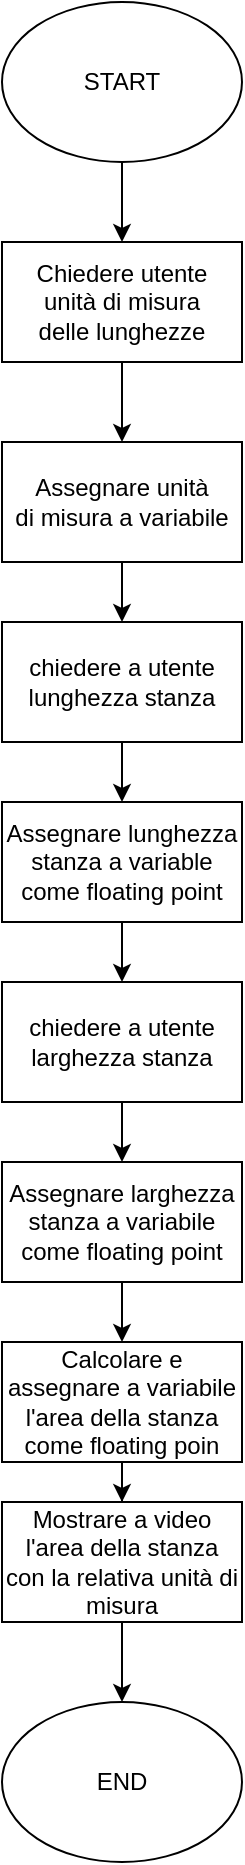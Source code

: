 <mxfile version="24.0.4" type="device">
  <diagram name="Pagina-1" id="0AnqsW0-YUTx0QtPRq2M">
    <mxGraphModel dx="880" dy="529" grid="1" gridSize="10" guides="1" tooltips="1" connect="1" arrows="1" fold="1" page="1" pageScale="1" pageWidth="827" pageHeight="1169" math="0" shadow="0">
      <root>
        <mxCell id="0" />
        <mxCell id="1" parent="0" />
        <mxCell id="PD82eA1up8iGm1APiTmn-3" value="" style="edgeStyle=orthogonalEdgeStyle;rounded=0;orthogonalLoop=1;jettySize=auto;html=1;" edge="1" parent="1" source="PD82eA1up8iGm1APiTmn-1" target="PD82eA1up8iGm1APiTmn-2">
          <mxGeometry relative="1" as="geometry" />
        </mxCell>
        <mxCell id="PD82eA1up8iGm1APiTmn-1" value="START" style="ellipse;whiteSpace=wrap;html=1;" vertex="1" parent="1">
          <mxGeometry x="354" y="10" width="120" height="80" as="geometry" />
        </mxCell>
        <mxCell id="PD82eA1up8iGm1APiTmn-5" value="" style="edgeStyle=orthogonalEdgeStyle;rounded=0;orthogonalLoop=1;jettySize=auto;html=1;" edge="1" parent="1" source="PD82eA1up8iGm1APiTmn-2" target="PD82eA1up8iGm1APiTmn-4">
          <mxGeometry relative="1" as="geometry" />
        </mxCell>
        <mxCell id="PD82eA1up8iGm1APiTmn-2" value="Chiedere utente&lt;div&gt;unità di misura&lt;/div&gt;&lt;div&gt;delle lunghezze&lt;/div&gt;" style="whiteSpace=wrap;html=1;" vertex="1" parent="1">
          <mxGeometry x="354" y="130" width="120" height="60" as="geometry" />
        </mxCell>
        <mxCell id="PD82eA1up8iGm1APiTmn-7" value="" style="edgeStyle=orthogonalEdgeStyle;rounded=0;orthogonalLoop=1;jettySize=auto;html=1;" edge="1" parent="1" source="PD82eA1up8iGm1APiTmn-4" target="PD82eA1up8iGm1APiTmn-6">
          <mxGeometry relative="1" as="geometry" />
        </mxCell>
        <mxCell id="PD82eA1up8iGm1APiTmn-4" value="Assegnare unità&lt;div&gt;di misura a variabile&lt;/div&gt;" style="whiteSpace=wrap;html=1;" vertex="1" parent="1">
          <mxGeometry x="354" y="230" width="120" height="60" as="geometry" />
        </mxCell>
        <mxCell id="PD82eA1up8iGm1APiTmn-9" value="" style="edgeStyle=orthogonalEdgeStyle;rounded=0;orthogonalLoop=1;jettySize=auto;html=1;" edge="1" parent="1" source="PD82eA1up8iGm1APiTmn-6" target="PD82eA1up8iGm1APiTmn-8">
          <mxGeometry relative="1" as="geometry" />
        </mxCell>
        <mxCell id="PD82eA1up8iGm1APiTmn-6" value="chiedere a utente&lt;div&gt;lunghezza stanza&lt;/div&gt;" style="whiteSpace=wrap;html=1;" vertex="1" parent="1">
          <mxGeometry x="354" y="320" width="120" height="60" as="geometry" />
        </mxCell>
        <mxCell id="PD82eA1up8iGm1APiTmn-13" value="" style="edgeStyle=orthogonalEdgeStyle;rounded=0;orthogonalLoop=1;jettySize=auto;html=1;" edge="1" parent="1" source="PD82eA1up8iGm1APiTmn-8" target="PD82eA1up8iGm1APiTmn-11">
          <mxGeometry relative="1" as="geometry" />
        </mxCell>
        <mxCell id="PD82eA1up8iGm1APiTmn-8" value="Assegnare lunghezza stanza a variable come floating point" style="whiteSpace=wrap;html=1;" vertex="1" parent="1">
          <mxGeometry x="354" y="410" width="120" height="60" as="geometry" />
        </mxCell>
        <mxCell id="PD82eA1up8iGm1APiTmn-10" value="" style="edgeStyle=orthogonalEdgeStyle;rounded=0;orthogonalLoop=1;jettySize=auto;html=1;" edge="1" parent="1" source="PD82eA1up8iGm1APiTmn-11" target="PD82eA1up8iGm1APiTmn-12">
          <mxGeometry relative="1" as="geometry" />
        </mxCell>
        <mxCell id="PD82eA1up8iGm1APiTmn-11" value="chiedere a utente&lt;div&gt;larghezza stanza&lt;/div&gt;" style="whiteSpace=wrap;html=1;" vertex="1" parent="1">
          <mxGeometry x="354" y="500" width="120" height="60" as="geometry" />
        </mxCell>
        <mxCell id="PD82eA1up8iGm1APiTmn-15" value="" style="edgeStyle=orthogonalEdgeStyle;rounded=0;orthogonalLoop=1;jettySize=auto;html=1;" edge="1" parent="1" source="PD82eA1up8iGm1APiTmn-12" target="PD82eA1up8iGm1APiTmn-14">
          <mxGeometry relative="1" as="geometry" />
        </mxCell>
        <mxCell id="PD82eA1up8iGm1APiTmn-12" value="Assegnare larghezza stanza a variabile come floating point" style="whiteSpace=wrap;html=1;" vertex="1" parent="1">
          <mxGeometry x="354" y="590" width="120" height="60" as="geometry" />
        </mxCell>
        <mxCell id="PD82eA1up8iGm1APiTmn-17" value="" style="edgeStyle=orthogonalEdgeStyle;rounded=0;orthogonalLoop=1;jettySize=auto;html=1;" edge="1" parent="1" source="PD82eA1up8iGm1APiTmn-14" target="PD82eA1up8iGm1APiTmn-16">
          <mxGeometry relative="1" as="geometry" />
        </mxCell>
        <mxCell id="PD82eA1up8iGm1APiTmn-14" value="Calcolare e assegnare a variabile&lt;div&gt;l&#39;area della stanza come floating poin&lt;/div&gt;" style="whiteSpace=wrap;html=1;" vertex="1" parent="1">
          <mxGeometry x="354" y="680" width="120" height="60" as="geometry" />
        </mxCell>
        <mxCell id="PD82eA1up8iGm1APiTmn-19" value="" style="edgeStyle=orthogonalEdgeStyle;rounded=0;orthogonalLoop=1;jettySize=auto;html=1;" edge="1" parent="1" source="PD82eA1up8iGm1APiTmn-16" target="PD82eA1up8iGm1APiTmn-18">
          <mxGeometry relative="1" as="geometry" />
        </mxCell>
        <mxCell id="PD82eA1up8iGm1APiTmn-16" value="Mostrare a video l&#39;area della stanza con la relativa unità di misura" style="whiteSpace=wrap;html=1;" vertex="1" parent="1">
          <mxGeometry x="354" y="760" width="120" height="60" as="geometry" />
        </mxCell>
        <mxCell id="PD82eA1up8iGm1APiTmn-18" value="END" style="ellipse;whiteSpace=wrap;html=1;" vertex="1" parent="1">
          <mxGeometry x="354" y="860" width="120" height="80" as="geometry" />
        </mxCell>
      </root>
    </mxGraphModel>
  </diagram>
</mxfile>
